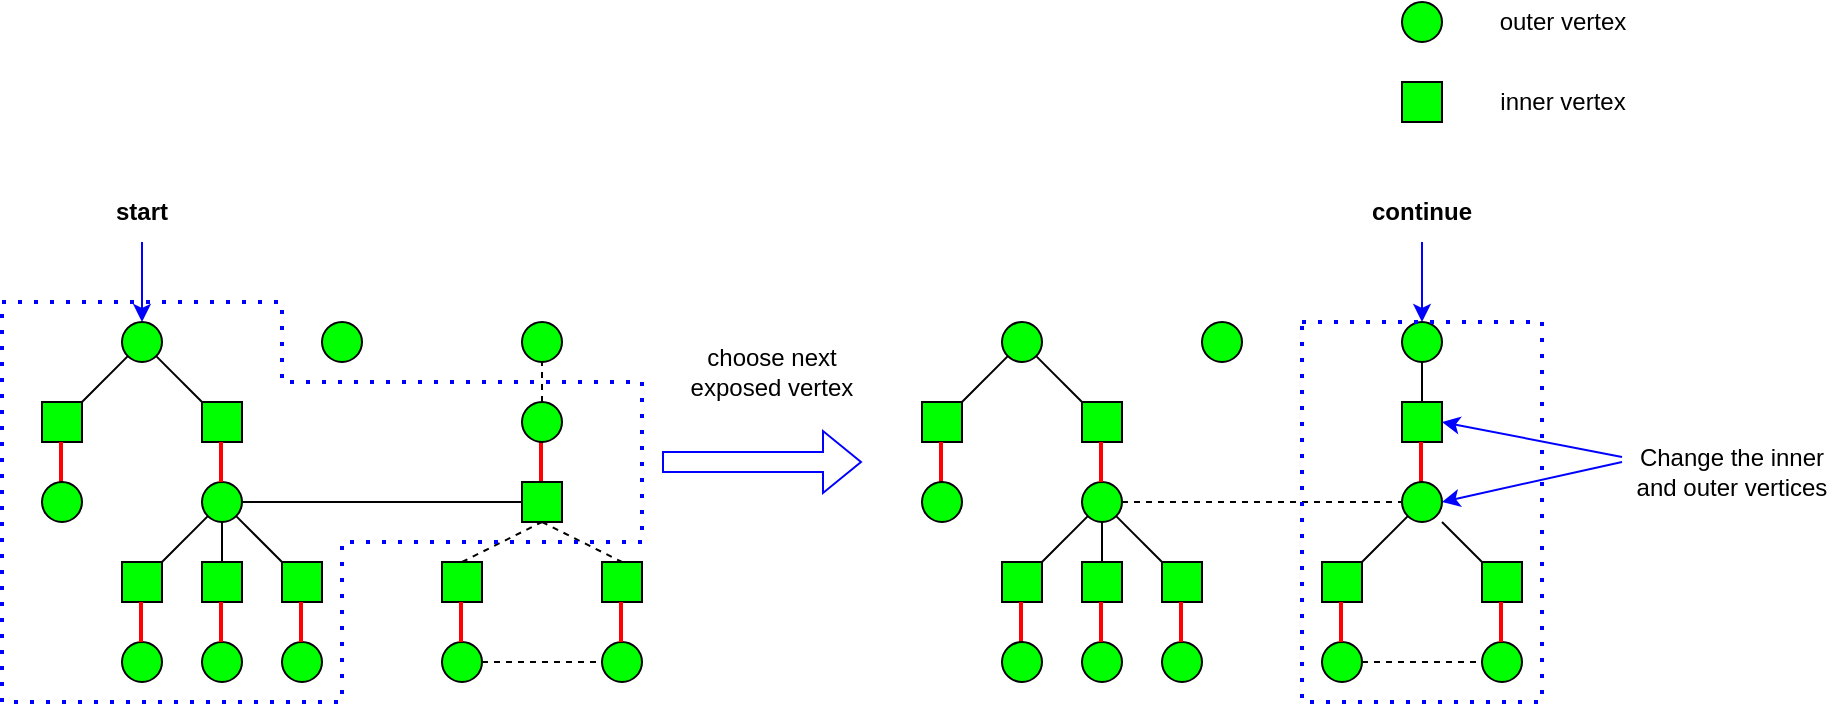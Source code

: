 <mxfile version="20.0.1" type="github">
  <diagram id="qfrqi139s_Qa_cyiiwQ2" name="第 1 页">
    <mxGraphModel dx="1038" dy="578" grid="1" gridSize="10" guides="1" tooltips="1" connect="1" arrows="1" fold="1" page="1" pageScale="1" pageWidth="980" pageHeight="1390" math="0" shadow="0">
      <root>
        <mxCell id="0" />
        <mxCell id="1" parent="0" />
        <mxCell id="7CrN32lwPKDlkBhgCrNZ-1" value="" style="ellipse;whiteSpace=wrap;html=1;aspect=fixed;fillColor=#00FF00;" vertex="1" parent="1">
          <mxGeometry x="90" y="250" width="20" height="20" as="geometry" />
        </mxCell>
        <mxCell id="7CrN32lwPKDlkBhgCrNZ-2" value="" style="endArrow=none;html=1;rounded=0;entryX=0;entryY=1;entryDx=0;entryDy=0;" edge="1" parent="1" target="7CrN32lwPKDlkBhgCrNZ-1">
          <mxGeometry width="50" height="50" relative="1" as="geometry">
            <mxPoint x="70" y="290" as="sourcePoint" />
            <mxPoint x="90" y="270" as="targetPoint" />
          </mxGeometry>
        </mxCell>
        <mxCell id="7CrN32lwPKDlkBhgCrNZ-3" value="" style="whiteSpace=wrap;html=1;aspect=fixed;fillColor=#00FF00;" vertex="1" parent="1">
          <mxGeometry x="50" y="290" width="20" height="20" as="geometry" />
        </mxCell>
        <mxCell id="7CrN32lwPKDlkBhgCrNZ-4" value="" style="whiteSpace=wrap;html=1;aspect=fixed;fillColor=#00FF00;" vertex="1" parent="1">
          <mxGeometry x="130" y="290" width="20" height="20" as="geometry" />
        </mxCell>
        <mxCell id="7CrN32lwPKDlkBhgCrNZ-5" value="" style="ellipse;whiteSpace=wrap;html=1;aspect=fixed;fillColor=#00FF00;" vertex="1" parent="1">
          <mxGeometry x="130" y="330" width="20" height="20" as="geometry" />
        </mxCell>
        <mxCell id="7CrN32lwPKDlkBhgCrNZ-6" value="" style="whiteSpace=wrap;html=1;aspect=fixed;fillColor=#00FF00;" vertex="1" parent="1">
          <mxGeometry x="170" y="370" width="20" height="20" as="geometry" />
        </mxCell>
        <mxCell id="7CrN32lwPKDlkBhgCrNZ-7" value="" style="whiteSpace=wrap;html=1;aspect=fixed;fillColor=#00FF00;" vertex="1" parent="1">
          <mxGeometry x="130" y="370" width="20" height="20" as="geometry" />
        </mxCell>
        <mxCell id="7CrN32lwPKDlkBhgCrNZ-8" value="" style="whiteSpace=wrap;html=1;aspect=fixed;fillColor=#00FF00;" vertex="1" parent="1">
          <mxGeometry x="90" y="370" width="20" height="20" as="geometry" />
        </mxCell>
        <mxCell id="7CrN32lwPKDlkBhgCrNZ-9" value="" style="ellipse;whiteSpace=wrap;html=1;aspect=fixed;fillColor=#00FF00;" vertex="1" parent="1">
          <mxGeometry x="170" y="410" width="20" height="20" as="geometry" />
        </mxCell>
        <mxCell id="7CrN32lwPKDlkBhgCrNZ-10" value="" style="ellipse;whiteSpace=wrap;html=1;aspect=fixed;fillColor=#00FF00;" vertex="1" parent="1">
          <mxGeometry x="130" y="410" width="20" height="20" as="geometry" />
        </mxCell>
        <mxCell id="7CrN32lwPKDlkBhgCrNZ-11" value="" style="ellipse;whiteSpace=wrap;html=1;aspect=fixed;fillColor=#00FF00;" vertex="1" parent="1">
          <mxGeometry x="90" y="410" width="20" height="20" as="geometry" />
        </mxCell>
        <mxCell id="7CrN32lwPKDlkBhgCrNZ-12" value="" style="endArrow=none;html=1;rounded=0;entryX=0;entryY=0;entryDx=0;entryDy=0;exitX=1;exitY=1;exitDx=0;exitDy=0;" edge="1" parent="1" source="7CrN32lwPKDlkBhgCrNZ-1" target="7CrN32lwPKDlkBhgCrNZ-4">
          <mxGeometry width="50" height="50" relative="1" as="geometry">
            <mxPoint x="80" y="300" as="sourcePoint" />
            <mxPoint x="102.929" y="277.071" as="targetPoint" />
          </mxGeometry>
        </mxCell>
        <mxCell id="7CrN32lwPKDlkBhgCrNZ-13" value="" style="endArrow=none;html=1;rounded=0;entryX=0;entryY=1;entryDx=0;entryDy=0;" edge="1" parent="1">
          <mxGeometry width="50" height="50" relative="1" as="geometry">
            <mxPoint x="110" y="370" as="sourcePoint" />
            <mxPoint x="132.929" y="347.071" as="targetPoint" />
          </mxGeometry>
        </mxCell>
        <mxCell id="7CrN32lwPKDlkBhgCrNZ-14" value="" style="endArrow=none;html=1;rounded=0;entryX=0;entryY=0;entryDx=0;entryDy=0;exitX=1;exitY=1;exitDx=0;exitDy=0;" edge="1" parent="1" source="7CrN32lwPKDlkBhgCrNZ-5" target="7CrN32lwPKDlkBhgCrNZ-6">
          <mxGeometry width="50" height="50" relative="1" as="geometry">
            <mxPoint x="117.071" y="277.071" as="sourcePoint" />
            <mxPoint x="140" y="300" as="targetPoint" />
          </mxGeometry>
        </mxCell>
        <mxCell id="7CrN32lwPKDlkBhgCrNZ-15" value="" style="endArrow=none;html=1;rounded=0;entryX=0.5;entryY=1;entryDx=0;entryDy=0;exitX=0.5;exitY=0;exitDx=0;exitDy=0;strokeColor=#FF0000;" edge="1" parent="1" target="7CrN32lwPKDlkBhgCrNZ-3">
          <mxGeometry width="50" height="50" relative="1" as="geometry">
            <mxPoint x="60" y="330" as="sourcePoint" />
            <mxPoint x="270" y="390" as="targetPoint" />
          </mxGeometry>
        </mxCell>
        <mxCell id="7CrN32lwPKDlkBhgCrNZ-16" value="" style="endArrow=none;html=1;rounded=0;entryX=0.5;entryY=1;entryDx=0;entryDy=0;exitX=0.5;exitY=0;exitDx=0;exitDy=0;strokeColor=#FF0000;strokeWidth=2;" edge="1" parent="1">
          <mxGeometry width="50" height="50" relative="1" as="geometry">
            <mxPoint x="139.5" y="410" as="sourcePoint" />
            <mxPoint x="139.5" y="390" as="targetPoint" />
          </mxGeometry>
        </mxCell>
        <mxCell id="7CrN32lwPKDlkBhgCrNZ-17" value="" style="endArrow=none;html=1;rounded=0;entryX=0.5;entryY=1;entryDx=0;entryDy=0;exitX=0.5;exitY=0;exitDx=0;exitDy=0;strokeColor=#FF0000;strokeWidth=2;" edge="1" parent="1">
          <mxGeometry width="50" height="50" relative="1" as="geometry">
            <mxPoint x="139.5" y="330" as="sourcePoint" />
            <mxPoint x="139.5" y="310" as="targetPoint" />
          </mxGeometry>
        </mxCell>
        <mxCell id="7CrN32lwPKDlkBhgCrNZ-18" value="" style="endArrow=none;html=1;rounded=0;entryX=0.5;entryY=1;entryDx=0;entryDy=0;exitX=0.5;exitY=0;exitDx=0;exitDy=0;strokeColor=#FF0000;strokeWidth=2;" edge="1" parent="1">
          <mxGeometry width="50" height="50" relative="1" as="geometry">
            <mxPoint x="99.5" y="410" as="sourcePoint" />
            <mxPoint x="99.5" y="390" as="targetPoint" />
          </mxGeometry>
        </mxCell>
        <mxCell id="7CrN32lwPKDlkBhgCrNZ-19" value="" style="endArrow=none;html=1;rounded=0;entryX=0.5;entryY=1;entryDx=0;entryDy=0;exitX=0.5;exitY=0;exitDx=0;exitDy=0;strokeColor=#FF0000;strokeWidth=2;" edge="1" parent="1">
          <mxGeometry width="50" height="50" relative="1" as="geometry">
            <mxPoint x="179.5" y="410" as="sourcePoint" />
            <mxPoint x="179.5" y="390" as="targetPoint" />
          </mxGeometry>
        </mxCell>
        <mxCell id="7CrN32lwPKDlkBhgCrNZ-20" value="" style="endArrow=none;html=1;rounded=0;entryX=0.5;entryY=1;entryDx=0;entryDy=0;exitX=0.5;exitY=0;exitDx=0;exitDy=0;" edge="1" parent="1" source="7CrN32lwPKDlkBhgCrNZ-7" target="7CrN32lwPKDlkBhgCrNZ-5">
          <mxGeometry width="50" height="50" relative="1" as="geometry">
            <mxPoint x="70" y="340" as="sourcePoint" />
            <mxPoint x="70" y="320" as="targetPoint" />
          </mxGeometry>
        </mxCell>
        <mxCell id="7CrN32lwPKDlkBhgCrNZ-23" value="" style="whiteSpace=wrap;html=1;aspect=fixed;fillColor=#00FF00;" vertex="1" parent="1">
          <mxGeometry x="330" y="370" width="20" height="20" as="geometry" />
        </mxCell>
        <mxCell id="7CrN32lwPKDlkBhgCrNZ-24" value="" style="whiteSpace=wrap;html=1;aspect=fixed;fillColor=#00FF00;" vertex="1" parent="1">
          <mxGeometry x="250" y="370" width="20" height="20" as="geometry" />
        </mxCell>
        <mxCell id="7CrN32lwPKDlkBhgCrNZ-25" value="" style="ellipse;whiteSpace=wrap;html=1;aspect=fixed;fillColor=#00FF00;" vertex="1" parent="1">
          <mxGeometry x="330" y="410" width="20" height="20" as="geometry" />
        </mxCell>
        <mxCell id="7CrN32lwPKDlkBhgCrNZ-26" value="" style="ellipse;whiteSpace=wrap;html=1;aspect=fixed;fillColor=#00FF00;" vertex="1" parent="1">
          <mxGeometry x="250" y="410" width="20" height="20" as="geometry" />
        </mxCell>
        <mxCell id="7CrN32lwPKDlkBhgCrNZ-29" value="" style="endArrow=none;html=1;rounded=0;entryX=0.5;entryY=1;entryDx=0;entryDy=0;exitX=0.5;exitY=0;exitDx=0;exitDy=0;strokeColor=#FF0000;strokeWidth=2;" edge="1" parent="1">
          <mxGeometry width="50" height="50" relative="1" as="geometry">
            <mxPoint x="299.5" y="330" as="sourcePoint" />
            <mxPoint x="299.5" y="310" as="targetPoint" />
          </mxGeometry>
        </mxCell>
        <mxCell id="7CrN32lwPKDlkBhgCrNZ-30" value="" style="endArrow=none;html=1;rounded=0;entryX=0.5;entryY=1;entryDx=0;entryDy=0;exitX=0.5;exitY=0;exitDx=0;exitDy=0;strokeColor=#FF0000;strokeWidth=2;" edge="1" parent="1">
          <mxGeometry width="50" height="50" relative="1" as="geometry">
            <mxPoint x="259.5" y="410" as="sourcePoint" />
            <mxPoint x="259.5" y="390" as="targetPoint" />
          </mxGeometry>
        </mxCell>
        <mxCell id="7CrN32lwPKDlkBhgCrNZ-31" value="" style="endArrow=none;html=1;rounded=0;entryX=0.5;entryY=1;entryDx=0;entryDy=0;exitX=0.5;exitY=0;exitDx=0;exitDy=0;strokeColor=#FF0000;strokeWidth=2;" edge="1" parent="1">
          <mxGeometry width="50" height="50" relative="1" as="geometry">
            <mxPoint x="339.5" y="410" as="sourcePoint" />
            <mxPoint x="339.5" y="390" as="targetPoint" />
          </mxGeometry>
        </mxCell>
        <mxCell id="7CrN32lwPKDlkBhgCrNZ-33" value="" style="ellipse;whiteSpace=wrap;html=1;aspect=fixed;fillColor=#00FF00;" vertex="1" parent="1">
          <mxGeometry x="290" y="250" width="20" height="20" as="geometry" />
        </mxCell>
        <mxCell id="7CrN32lwPKDlkBhgCrNZ-35" value="" style="ellipse;whiteSpace=wrap;html=1;aspect=fixed;fillColor=#00FF00;" vertex="1" parent="1">
          <mxGeometry x="190" y="250" width="20" height="20" as="geometry" />
        </mxCell>
        <mxCell id="7CrN32lwPKDlkBhgCrNZ-36" value="" style="endArrow=none;html=1;rounded=0;entryX=0.5;entryY=1;entryDx=0;entryDy=0;exitX=0.5;exitY=0;exitDx=0;exitDy=0;strokeColor=#FF0000;strokeWidth=2;" edge="1" parent="1">
          <mxGeometry width="50" height="50" relative="1" as="geometry">
            <mxPoint x="59.5" y="330" as="sourcePoint" />
            <mxPoint x="59.5" y="310" as="targetPoint" />
          </mxGeometry>
        </mxCell>
        <mxCell id="7CrN32lwPKDlkBhgCrNZ-39" value="" style="endArrow=none;dashed=1;html=1;rounded=0;strokeColor=#000000;entryX=0;entryY=0.5;entryDx=0;entryDy=0;exitX=1;exitY=0.5;exitDx=0;exitDy=0;" edge="1" parent="1" source="7CrN32lwPKDlkBhgCrNZ-26" target="7CrN32lwPKDlkBhgCrNZ-25">
          <mxGeometry width="50" height="50" relative="1" as="geometry">
            <mxPoint x="160" y="350" as="sourcePoint" />
            <mxPoint x="300" y="350" as="targetPoint" />
          </mxGeometry>
        </mxCell>
        <mxCell id="7CrN32lwPKDlkBhgCrNZ-40" value="" style="ellipse;whiteSpace=wrap;html=1;aspect=fixed;fillColor=#00FF00;" vertex="1" parent="1">
          <mxGeometry x="730" y="90" width="20" height="20" as="geometry" />
        </mxCell>
        <mxCell id="7CrN32lwPKDlkBhgCrNZ-41" value="" style="whiteSpace=wrap;html=1;aspect=fixed;fillColor=#00FF00;" vertex="1" parent="1">
          <mxGeometry x="730" y="130" width="20" height="20" as="geometry" />
        </mxCell>
        <mxCell id="7CrN32lwPKDlkBhgCrNZ-42" value="outer vertex" style="text;html=1;align=center;verticalAlign=middle;resizable=0;points=[];autosize=1;strokeColor=none;fillColor=none;" vertex="1" parent="1">
          <mxGeometry x="770" y="90" width="80" height="20" as="geometry" />
        </mxCell>
        <mxCell id="7CrN32lwPKDlkBhgCrNZ-43" value="inner vertex" style="text;html=1;align=center;verticalAlign=middle;resizable=0;points=[];autosize=1;strokeColor=none;fillColor=none;" vertex="1" parent="1">
          <mxGeometry x="770" y="130" width="80" height="20" as="geometry" />
        </mxCell>
        <mxCell id="7CrN32lwPKDlkBhgCrNZ-54" value="" style="ellipse;whiteSpace=wrap;html=1;aspect=fixed;fillColor=#00FF00;" vertex="1" parent="1">
          <mxGeometry x="50" y="330" width="20" height="20" as="geometry" />
        </mxCell>
        <mxCell id="7CrN32lwPKDlkBhgCrNZ-55" value="" style="endArrow=none;dashed=1;html=1;rounded=0;strokeColor=#000000;entryX=0.5;entryY=1;entryDx=0;entryDy=0;exitX=0.5;exitY=0;exitDx=0;exitDy=0;" edge="1" parent="1" source="7CrN32lwPKDlkBhgCrNZ-24">
          <mxGeometry width="50" height="50" relative="1" as="geometry">
            <mxPoint x="280" y="430" as="sourcePoint" />
            <mxPoint x="300" y="350" as="targetPoint" />
          </mxGeometry>
        </mxCell>
        <mxCell id="7CrN32lwPKDlkBhgCrNZ-56" value="" style="endArrow=none;dashed=1;html=1;rounded=0;strokeColor=#000000;entryX=0.5;entryY=0;entryDx=0;entryDy=0;startArrow=none;exitX=0.5;exitY=1;exitDx=0;exitDy=0;" edge="1" parent="1" source="7CrN32lwPKDlkBhgCrNZ-57" target="7CrN32lwPKDlkBhgCrNZ-23">
          <mxGeometry width="50" height="50" relative="1" as="geometry">
            <mxPoint x="300" y="350" as="sourcePoint" />
            <mxPoint x="340" y="430" as="targetPoint" />
          </mxGeometry>
        </mxCell>
        <mxCell id="7CrN32lwPKDlkBhgCrNZ-57" value="" style="whiteSpace=wrap;html=1;aspect=fixed;fillColor=#00FF00;" vertex="1" parent="1">
          <mxGeometry x="290" y="330" width="20" height="20" as="geometry" />
        </mxCell>
        <mxCell id="7CrN32lwPKDlkBhgCrNZ-59" value="" style="ellipse;whiteSpace=wrap;html=1;aspect=fixed;fillColor=#00FF00;" vertex="1" parent="1">
          <mxGeometry x="290" y="290" width="20" height="20" as="geometry" />
        </mxCell>
        <mxCell id="7CrN32lwPKDlkBhgCrNZ-61" value="" style="endArrow=none;dashed=1;html=1;rounded=0;strokeColor=#000000;entryX=0.5;entryY=1;entryDx=0;entryDy=0;" edge="1" parent="1" target="7CrN32lwPKDlkBhgCrNZ-33">
          <mxGeometry width="50" height="50" relative="1" as="geometry">
            <mxPoint x="300" y="290" as="sourcePoint" />
            <mxPoint x="340" y="430" as="targetPoint" />
          </mxGeometry>
        </mxCell>
        <mxCell id="7CrN32lwPKDlkBhgCrNZ-62" value="" style="endArrow=none;html=1;rounded=0;entryX=0;entryY=0.5;entryDx=0;entryDy=0;exitX=1;exitY=0.5;exitDx=0;exitDy=0;" edge="1" parent="1" source="7CrN32lwPKDlkBhgCrNZ-5" target="7CrN32lwPKDlkBhgCrNZ-57">
          <mxGeometry width="50" height="50" relative="1" as="geometry">
            <mxPoint x="157.071" y="357.071" as="sourcePoint" />
            <mxPoint x="180" y="380" as="targetPoint" />
          </mxGeometry>
        </mxCell>
        <mxCell id="7CrN32lwPKDlkBhgCrNZ-66" style="edgeStyle=orthogonalEdgeStyle;rounded=0;orthogonalLoop=1;jettySize=auto;html=1;exitX=0.5;exitY=1;exitDx=0;exitDy=0;entryX=0.5;entryY=0;entryDx=0;entryDy=0;strokeColor=#0000FF;" edge="1" parent="1" source="7CrN32lwPKDlkBhgCrNZ-63" target="7CrN32lwPKDlkBhgCrNZ-1">
          <mxGeometry relative="1" as="geometry" />
        </mxCell>
        <mxCell id="7CrN32lwPKDlkBhgCrNZ-63" value="&lt;b&gt;start&lt;/b&gt;" style="text;html=1;strokeColor=none;fillColor=none;align=center;verticalAlign=middle;whiteSpace=wrap;rounded=0;" vertex="1" parent="1">
          <mxGeometry x="70" y="180" width="60" height="30" as="geometry" />
        </mxCell>
        <mxCell id="7CrN32lwPKDlkBhgCrNZ-64" value="" style="endArrow=none;dashed=1;html=1;dashPattern=1 3;strokeWidth=2;rounded=0;strokeColor=#0000FF;" edge="1" parent="1">
          <mxGeometry width="50" height="50" relative="1" as="geometry">
            <mxPoint x="30" y="240" as="sourcePoint" />
            <mxPoint x="30" y="240" as="targetPoint" />
            <Array as="points">
              <mxPoint x="170" y="240" />
              <mxPoint x="170" y="280" />
              <mxPoint x="350" y="280" />
              <mxPoint x="350" y="360" />
              <mxPoint x="200" y="360" />
              <mxPoint x="200" y="440" />
              <mxPoint x="30" y="440" />
            </Array>
          </mxGeometry>
        </mxCell>
        <mxCell id="7CrN32lwPKDlkBhgCrNZ-67" value="" style="shape=flexArrow;endArrow=classic;html=1;rounded=0;strokeColor=#0000FF;" edge="1" parent="1">
          <mxGeometry width="50" height="50" relative="1" as="geometry">
            <mxPoint x="360" y="320" as="sourcePoint" />
            <mxPoint x="460" y="320" as="targetPoint" />
          </mxGeometry>
        </mxCell>
        <mxCell id="7CrN32lwPKDlkBhgCrNZ-68" value="choose next exposed vertex" style="text;html=1;strokeColor=none;fillColor=none;align=center;verticalAlign=middle;whiteSpace=wrap;rounded=0;" vertex="1" parent="1">
          <mxGeometry x="370" y="260" width="90" height="30" as="geometry" />
        </mxCell>
        <mxCell id="7CrN32lwPKDlkBhgCrNZ-69" value="" style="ellipse;whiteSpace=wrap;html=1;aspect=fixed;fillColor=#00FF00;" vertex="1" parent="1">
          <mxGeometry x="530" y="250" width="20" height="20" as="geometry" />
        </mxCell>
        <mxCell id="7CrN32lwPKDlkBhgCrNZ-70" value="" style="endArrow=none;html=1;rounded=0;entryX=0;entryY=1;entryDx=0;entryDy=0;" edge="1" parent="1" target="7CrN32lwPKDlkBhgCrNZ-69">
          <mxGeometry width="50" height="50" relative="1" as="geometry">
            <mxPoint x="510" y="290" as="sourcePoint" />
            <mxPoint x="530" y="270" as="targetPoint" />
          </mxGeometry>
        </mxCell>
        <mxCell id="7CrN32lwPKDlkBhgCrNZ-71" value="" style="whiteSpace=wrap;html=1;aspect=fixed;fillColor=#00FF00;" vertex="1" parent="1">
          <mxGeometry x="490" y="290" width="20" height="20" as="geometry" />
        </mxCell>
        <mxCell id="7CrN32lwPKDlkBhgCrNZ-72" value="" style="whiteSpace=wrap;html=1;aspect=fixed;fillColor=#00FF00;" vertex="1" parent="1">
          <mxGeometry x="570" y="290" width="20" height="20" as="geometry" />
        </mxCell>
        <mxCell id="7CrN32lwPKDlkBhgCrNZ-73" value="" style="ellipse;whiteSpace=wrap;html=1;aspect=fixed;fillColor=#00FF00;" vertex="1" parent="1">
          <mxGeometry x="570" y="330" width="20" height="20" as="geometry" />
        </mxCell>
        <mxCell id="7CrN32lwPKDlkBhgCrNZ-74" value="" style="whiteSpace=wrap;html=1;aspect=fixed;fillColor=#00FF00;" vertex="1" parent="1">
          <mxGeometry x="610" y="370" width="20" height="20" as="geometry" />
        </mxCell>
        <mxCell id="7CrN32lwPKDlkBhgCrNZ-75" value="" style="whiteSpace=wrap;html=1;aspect=fixed;fillColor=#00FF00;" vertex="1" parent="1">
          <mxGeometry x="570" y="370" width="20" height="20" as="geometry" />
        </mxCell>
        <mxCell id="7CrN32lwPKDlkBhgCrNZ-76" value="" style="whiteSpace=wrap;html=1;aspect=fixed;fillColor=#00FF00;" vertex="1" parent="1">
          <mxGeometry x="530" y="370" width="20" height="20" as="geometry" />
        </mxCell>
        <mxCell id="7CrN32lwPKDlkBhgCrNZ-77" value="" style="ellipse;whiteSpace=wrap;html=1;aspect=fixed;fillColor=#00FF00;" vertex="1" parent="1">
          <mxGeometry x="610" y="410" width="20" height="20" as="geometry" />
        </mxCell>
        <mxCell id="7CrN32lwPKDlkBhgCrNZ-78" value="" style="ellipse;whiteSpace=wrap;html=1;aspect=fixed;fillColor=#00FF00;" vertex="1" parent="1">
          <mxGeometry x="570" y="410" width="20" height="20" as="geometry" />
        </mxCell>
        <mxCell id="7CrN32lwPKDlkBhgCrNZ-80" value="" style="endArrow=none;html=1;rounded=0;entryX=0;entryY=0;entryDx=0;entryDy=0;exitX=1;exitY=1;exitDx=0;exitDy=0;" edge="1" parent="1" source="7CrN32lwPKDlkBhgCrNZ-69" target="7CrN32lwPKDlkBhgCrNZ-72">
          <mxGeometry width="50" height="50" relative="1" as="geometry">
            <mxPoint x="520" y="300" as="sourcePoint" />
            <mxPoint x="542.929" y="277.071" as="targetPoint" />
          </mxGeometry>
        </mxCell>
        <mxCell id="7CrN32lwPKDlkBhgCrNZ-81" value="" style="endArrow=none;html=1;rounded=0;entryX=0;entryY=1;entryDx=0;entryDy=0;" edge="1" parent="1">
          <mxGeometry width="50" height="50" relative="1" as="geometry">
            <mxPoint x="550" y="370" as="sourcePoint" />
            <mxPoint x="572.929" y="347.071" as="targetPoint" />
          </mxGeometry>
        </mxCell>
        <mxCell id="7CrN32lwPKDlkBhgCrNZ-82" value="" style="endArrow=none;html=1;rounded=0;entryX=0;entryY=0;entryDx=0;entryDy=0;exitX=1;exitY=1;exitDx=0;exitDy=0;" edge="1" parent="1" source="7CrN32lwPKDlkBhgCrNZ-73" target="7CrN32lwPKDlkBhgCrNZ-74">
          <mxGeometry width="50" height="50" relative="1" as="geometry">
            <mxPoint x="557.071" y="277.071" as="sourcePoint" />
            <mxPoint x="580" y="300" as="targetPoint" />
          </mxGeometry>
        </mxCell>
        <mxCell id="7CrN32lwPKDlkBhgCrNZ-83" value="" style="endArrow=none;html=1;rounded=0;entryX=0.5;entryY=1;entryDx=0;entryDy=0;exitX=0.5;exitY=0;exitDx=0;exitDy=0;strokeColor=#FF0000;" edge="1" parent="1" target="7CrN32lwPKDlkBhgCrNZ-71">
          <mxGeometry width="50" height="50" relative="1" as="geometry">
            <mxPoint x="500" y="330" as="sourcePoint" />
            <mxPoint x="710" y="390" as="targetPoint" />
          </mxGeometry>
        </mxCell>
        <mxCell id="7CrN32lwPKDlkBhgCrNZ-84" value="" style="endArrow=none;html=1;rounded=0;entryX=0.5;entryY=1;entryDx=0;entryDy=0;exitX=0.5;exitY=0;exitDx=0;exitDy=0;strokeColor=#FF0000;strokeWidth=2;" edge="1" parent="1">
          <mxGeometry width="50" height="50" relative="1" as="geometry">
            <mxPoint x="579.5" y="410" as="sourcePoint" />
            <mxPoint x="579.5" y="390" as="targetPoint" />
          </mxGeometry>
        </mxCell>
        <mxCell id="7CrN32lwPKDlkBhgCrNZ-85" value="" style="endArrow=none;html=1;rounded=0;entryX=0.5;entryY=1;entryDx=0;entryDy=0;exitX=0.5;exitY=0;exitDx=0;exitDy=0;strokeColor=#FF0000;strokeWidth=2;" edge="1" parent="1">
          <mxGeometry width="50" height="50" relative="1" as="geometry">
            <mxPoint x="579.5" y="330" as="sourcePoint" />
            <mxPoint x="579.5" y="310" as="targetPoint" />
          </mxGeometry>
        </mxCell>
        <mxCell id="7CrN32lwPKDlkBhgCrNZ-86" value="" style="endArrow=none;html=1;rounded=0;entryX=0.5;entryY=1;entryDx=0;entryDy=0;exitX=0.5;exitY=0;exitDx=0;exitDy=0;strokeColor=#FF0000;strokeWidth=2;" edge="1" parent="1">
          <mxGeometry width="50" height="50" relative="1" as="geometry">
            <mxPoint x="539.5" y="410" as="sourcePoint" />
            <mxPoint x="539.5" y="390" as="targetPoint" />
          </mxGeometry>
        </mxCell>
        <mxCell id="7CrN32lwPKDlkBhgCrNZ-87" value="" style="endArrow=none;html=1;rounded=0;entryX=0.5;entryY=1;entryDx=0;entryDy=0;exitX=0.5;exitY=0;exitDx=0;exitDy=0;strokeColor=#FF0000;strokeWidth=2;" edge="1" parent="1">
          <mxGeometry width="50" height="50" relative="1" as="geometry">
            <mxPoint x="619.5" y="410" as="sourcePoint" />
            <mxPoint x="619.5" y="390" as="targetPoint" />
          </mxGeometry>
        </mxCell>
        <mxCell id="7CrN32lwPKDlkBhgCrNZ-88" value="" style="endArrow=none;html=1;rounded=0;entryX=0.5;entryY=1;entryDx=0;entryDy=0;exitX=0.5;exitY=0;exitDx=0;exitDy=0;" edge="1" parent="1" source="7CrN32lwPKDlkBhgCrNZ-75" target="7CrN32lwPKDlkBhgCrNZ-73">
          <mxGeometry width="50" height="50" relative="1" as="geometry">
            <mxPoint x="510" y="340" as="sourcePoint" />
            <mxPoint x="510" y="320" as="targetPoint" />
          </mxGeometry>
        </mxCell>
        <mxCell id="7CrN32lwPKDlkBhgCrNZ-89" value="" style="endArrow=none;dashed=1;html=1;rounded=0;strokeColor=#000000;" edge="1" parent="1">
          <mxGeometry width="50" height="50" relative="1" as="geometry">
            <mxPoint x="590" y="340" as="sourcePoint" />
            <mxPoint x="730" y="340" as="targetPoint" />
          </mxGeometry>
        </mxCell>
        <mxCell id="7CrN32lwPKDlkBhgCrNZ-91" value="" style="whiteSpace=wrap;html=1;aspect=fixed;fillColor=#00FF00;" vertex="1" parent="1">
          <mxGeometry x="770" y="370" width="20" height="20" as="geometry" />
        </mxCell>
        <mxCell id="7CrN32lwPKDlkBhgCrNZ-92" value="" style="whiteSpace=wrap;html=1;aspect=fixed;fillColor=#00FF00;" vertex="1" parent="1">
          <mxGeometry x="690" y="370" width="20" height="20" as="geometry" />
        </mxCell>
        <mxCell id="7CrN32lwPKDlkBhgCrNZ-93" value="" style="ellipse;whiteSpace=wrap;html=1;aspect=fixed;fillColor=#00FF00;" vertex="1" parent="1">
          <mxGeometry x="770" y="410" width="20" height="20" as="geometry" />
        </mxCell>
        <mxCell id="7CrN32lwPKDlkBhgCrNZ-94" value="" style="ellipse;whiteSpace=wrap;html=1;aspect=fixed;fillColor=#00FF00;" vertex="1" parent="1">
          <mxGeometry x="690" y="410" width="20" height="20" as="geometry" />
        </mxCell>
        <mxCell id="7CrN32lwPKDlkBhgCrNZ-95" value="" style="endArrow=none;html=1;rounded=0;entryX=0;entryY=1;entryDx=0;entryDy=0;" edge="1" parent="1">
          <mxGeometry width="50" height="50" relative="1" as="geometry">
            <mxPoint x="710" y="370" as="sourcePoint" />
            <mxPoint x="732.929" y="347.071" as="targetPoint" />
          </mxGeometry>
        </mxCell>
        <mxCell id="7CrN32lwPKDlkBhgCrNZ-96" value="" style="endArrow=none;html=1;rounded=0;entryX=0;entryY=0;entryDx=0;entryDy=0;exitX=1;exitY=1;exitDx=0;exitDy=0;startArrow=none;" edge="1" parent="1" target="7CrN32lwPKDlkBhgCrNZ-91">
          <mxGeometry width="50" height="50" relative="1" as="geometry">
            <mxPoint x="750" y="350" as="sourcePoint" />
            <mxPoint x="740" y="300" as="targetPoint" />
          </mxGeometry>
        </mxCell>
        <mxCell id="7CrN32lwPKDlkBhgCrNZ-98" value="" style="endArrow=none;html=1;rounded=0;entryX=0.5;entryY=1;entryDx=0;entryDy=0;exitX=0.5;exitY=0;exitDx=0;exitDy=0;strokeColor=#FF0000;strokeWidth=2;" edge="1" parent="1">
          <mxGeometry width="50" height="50" relative="1" as="geometry">
            <mxPoint x="699.5" y="410" as="sourcePoint" />
            <mxPoint x="699.5" y="390" as="targetPoint" />
          </mxGeometry>
        </mxCell>
        <mxCell id="7CrN32lwPKDlkBhgCrNZ-99" value="" style="endArrow=none;html=1;rounded=0;entryX=0.5;entryY=1;entryDx=0;entryDy=0;exitX=0.5;exitY=0;exitDx=0;exitDy=0;strokeColor=#FF0000;strokeWidth=2;" edge="1" parent="1">
          <mxGeometry width="50" height="50" relative="1" as="geometry">
            <mxPoint x="779.5" y="410" as="sourcePoint" />
            <mxPoint x="779.5" y="390" as="targetPoint" />
          </mxGeometry>
        </mxCell>
        <mxCell id="7CrN32lwPKDlkBhgCrNZ-101" value="" style="ellipse;whiteSpace=wrap;html=1;aspect=fixed;fillColor=#00FF00;" vertex="1" parent="1">
          <mxGeometry x="730" y="250" width="20" height="20" as="geometry" />
        </mxCell>
        <mxCell id="7CrN32lwPKDlkBhgCrNZ-102" value="" style="endArrow=none;html=1;rounded=0;exitX=0.5;exitY=0;exitDx=0;exitDy=0;entryX=0.5;entryY=1;entryDx=0;entryDy=0;" edge="1" parent="1" target="7CrN32lwPKDlkBhgCrNZ-101">
          <mxGeometry width="50" height="50" relative="1" as="geometry">
            <mxPoint x="740" y="290" as="sourcePoint" />
            <mxPoint x="680" y="320" as="targetPoint" />
          </mxGeometry>
        </mxCell>
        <mxCell id="7CrN32lwPKDlkBhgCrNZ-103" value="" style="ellipse;whiteSpace=wrap;html=1;aspect=fixed;fillColor=#00FF00;" vertex="1" parent="1">
          <mxGeometry x="630" y="250" width="20" height="20" as="geometry" />
        </mxCell>
        <mxCell id="7CrN32lwPKDlkBhgCrNZ-104" value="" style="endArrow=none;html=1;rounded=0;entryX=0.5;entryY=1;entryDx=0;entryDy=0;exitX=0.5;exitY=0;exitDx=0;exitDy=0;strokeColor=#FF0000;strokeWidth=2;" edge="1" parent="1">
          <mxGeometry width="50" height="50" relative="1" as="geometry">
            <mxPoint x="499.5" y="330" as="sourcePoint" />
            <mxPoint x="499.5" y="310" as="targetPoint" />
          </mxGeometry>
        </mxCell>
        <mxCell id="7CrN32lwPKDlkBhgCrNZ-107" value="" style="endArrow=none;dashed=1;html=1;rounded=0;strokeColor=#000000;entryX=0;entryY=0.5;entryDx=0;entryDy=0;exitX=1;exitY=0.5;exitDx=0;exitDy=0;" edge="1" parent="1" source="7CrN32lwPKDlkBhgCrNZ-94" target="7CrN32lwPKDlkBhgCrNZ-93">
          <mxGeometry width="50" height="50" relative="1" as="geometry">
            <mxPoint x="600" y="350" as="sourcePoint" />
            <mxPoint x="740" y="350" as="targetPoint" />
          </mxGeometry>
        </mxCell>
        <mxCell id="7CrN32lwPKDlkBhgCrNZ-115" value="" style="ellipse;whiteSpace=wrap;html=1;aspect=fixed;fillColor=#00FF00;" vertex="1" parent="1">
          <mxGeometry x="530" y="410" width="20" height="20" as="geometry" />
        </mxCell>
        <mxCell id="7CrN32lwPKDlkBhgCrNZ-122" value="" style="ellipse;whiteSpace=wrap;html=1;aspect=fixed;fillColor=#00FF00;" vertex="1" parent="1">
          <mxGeometry x="490" y="330" width="20" height="20" as="geometry" />
        </mxCell>
        <mxCell id="7CrN32lwPKDlkBhgCrNZ-125" style="edgeStyle=orthogonalEdgeStyle;rounded=0;orthogonalLoop=1;jettySize=auto;html=1;exitX=0.5;exitY=1;exitDx=0;exitDy=0;entryX=0.5;entryY=0;entryDx=0;entryDy=0;strokeColor=#0000FF;" edge="1" parent="1" source="7CrN32lwPKDlkBhgCrNZ-124" target="7CrN32lwPKDlkBhgCrNZ-101">
          <mxGeometry relative="1" as="geometry" />
        </mxCell>
        <mxCell id="7CrN32lwPKDlkBhgCrNZ-124" value="&lt;b&gt;continue&lt;/b&gt;" style="text;html=1;strokeColor=none;fillColor=none;align=center;verticalAlign=middle;whiteSpace=wrap;rounded=0;" vertex="1" parent="1">
          <mxGeometry x="710" y="180" width="60" height="30" as="geometry" />
        </mxCell>
        <mxCell id="7CrN32lwPKDlkBhgCrNZ-130" value="" style="endArrow=none;dashed=1;html=1;dashPattern=1 3;strokeWidth=2;rounded=0;strokeColor=#0000FF;" edge="1" parent="1">
          <mxGeometry width="50" height="50" relative="1" as="geometry">
            <mxPoint x="680" y="250" as="sourcePoint" />
            <mxPoint x="680" y="250" as="targetPoint" />
            <Array as="points">
              <mxPoint x="800" y="250" />
              <mxPoint x="800" y="440" />
              <mxPoint x="680" y="440" />
            </Array>
          </mxGeometry>
        </mxCell>
        <mxCell id="7CrN32lwPKDlkBhgCrNZ-131" value="" style="whiteSpace=wrap;html=1;aspect=fixed;fillColor=#00FF00;" vertex="1" parent="1">
          <mxGeometry x="730" y="290" width="20" height="20" as="geometry" />
        </mxCell>
        <mxCell id="7CrN32lwPKDlkBhgCrNZ-132" value="" style="endArrow=none;html=1;rounded=0;entryX=0.5;entryY=1;entryDx=0;entryDy=0;exitX=0.5;exitY=0;exitDx=0;exitDy=0;strokeColor=#FF0000;" edge="1" parent="1" target="7CrN32lwPKDlkBhgCrNZ-131">
          <mxGeometry width="50" height="50" relative="1" as="geometry">
            <mxPoint x="740" y="330" as="sourcePoint" />
            <mxPoint x="950" y="390" as="targetPoint" />
          </mxGeometry>
        </mxCell>
        <mxCell id="7CrN32lwPKDlkBhgCrNZ-133" value="" style="endArrow=none;html=1;rounded=0;entryX=0.5;entryY=1;entryDx=0;entryDy=0;exitX=0.5;exitY=0;exitDx=0;exitDy=0;strokeColor=#FF0000;strokeWidth=2;" edge="1" parent="1">
          <mxGeometry width="50" height="50" relative="1" as="geometry">
            <mxPoint x="739.5" y="330" as="sourcePoint" />
            <mxPoint x="739.5" y="310" as="targetPoint" />
          </mxGeometry>
        </mxCell>
        <mxCell id="7CrN32lwPKDlkBhgCrNZ-134" value="" style="ellipse;whiteSpace=wrap;html=1;aspect=fixed;fillColor=#00FF00;" vertex="1" parent="1">
          <mxGeometry x="730" y="330" width="20" height="20" as="geometry" />
        </mxCell>
        <mxCell id="7CrN32lwPKDlkBhgCrNZ-135" value="Change the inner and outer vertices" style="text;html=1;strokeColor=none;fillColor=none;align=center;verticalAlign=middle;whiteSpace=wrap;rounded=0;" vertex="1" parent="1">
          <mxGeometry x="840" y="310" width="110" height="30" as="geometry" />
        </mxCell>
        <mxCell id="7CrN32lwPKDlkBhgCrNZ-136" value="" style="endArrow=classic;html=1;rounded=0;strokeColor=#0000FF;exitX=0;exitY=0.25;exitDx=0;exitDy=0;" edge="1" parent="1" source="7CrN32lwPKDlkBhgCrNZ-135">
          <mxGeometry width="50" height="50" relative="1" as="geometry">
            <mxPoint x="460" y="280" as="sourcePoint" />
            <mxPoint x="750" y="300" as="targetPoint" />
          </mxGeometry>
        </mxCell>
        <mxCell id="7CrN32lwPKDlkBhgCrNZ-137" value="" style="endArrow=classic;html=1;rounded=0;strokeColor=#0000FF;entryX=1;entryY=0.5;entryDx=0;entryDy=0;" edge="1" parent="1" target="7CrN32lwPKDlkBhgCrNZ-134">
          <mxGeometry width="50" height="50" relative="1" as="geometry">
            <mxPoint x="840" y="320" as="sourcePoint" />
            <mxPoint x="760" y="310" as="targetPoint" />
          </mxGeometry>
        </mxCell>
      </root>
    </mxGraphModel>
  </diagram>
</mxfile>
